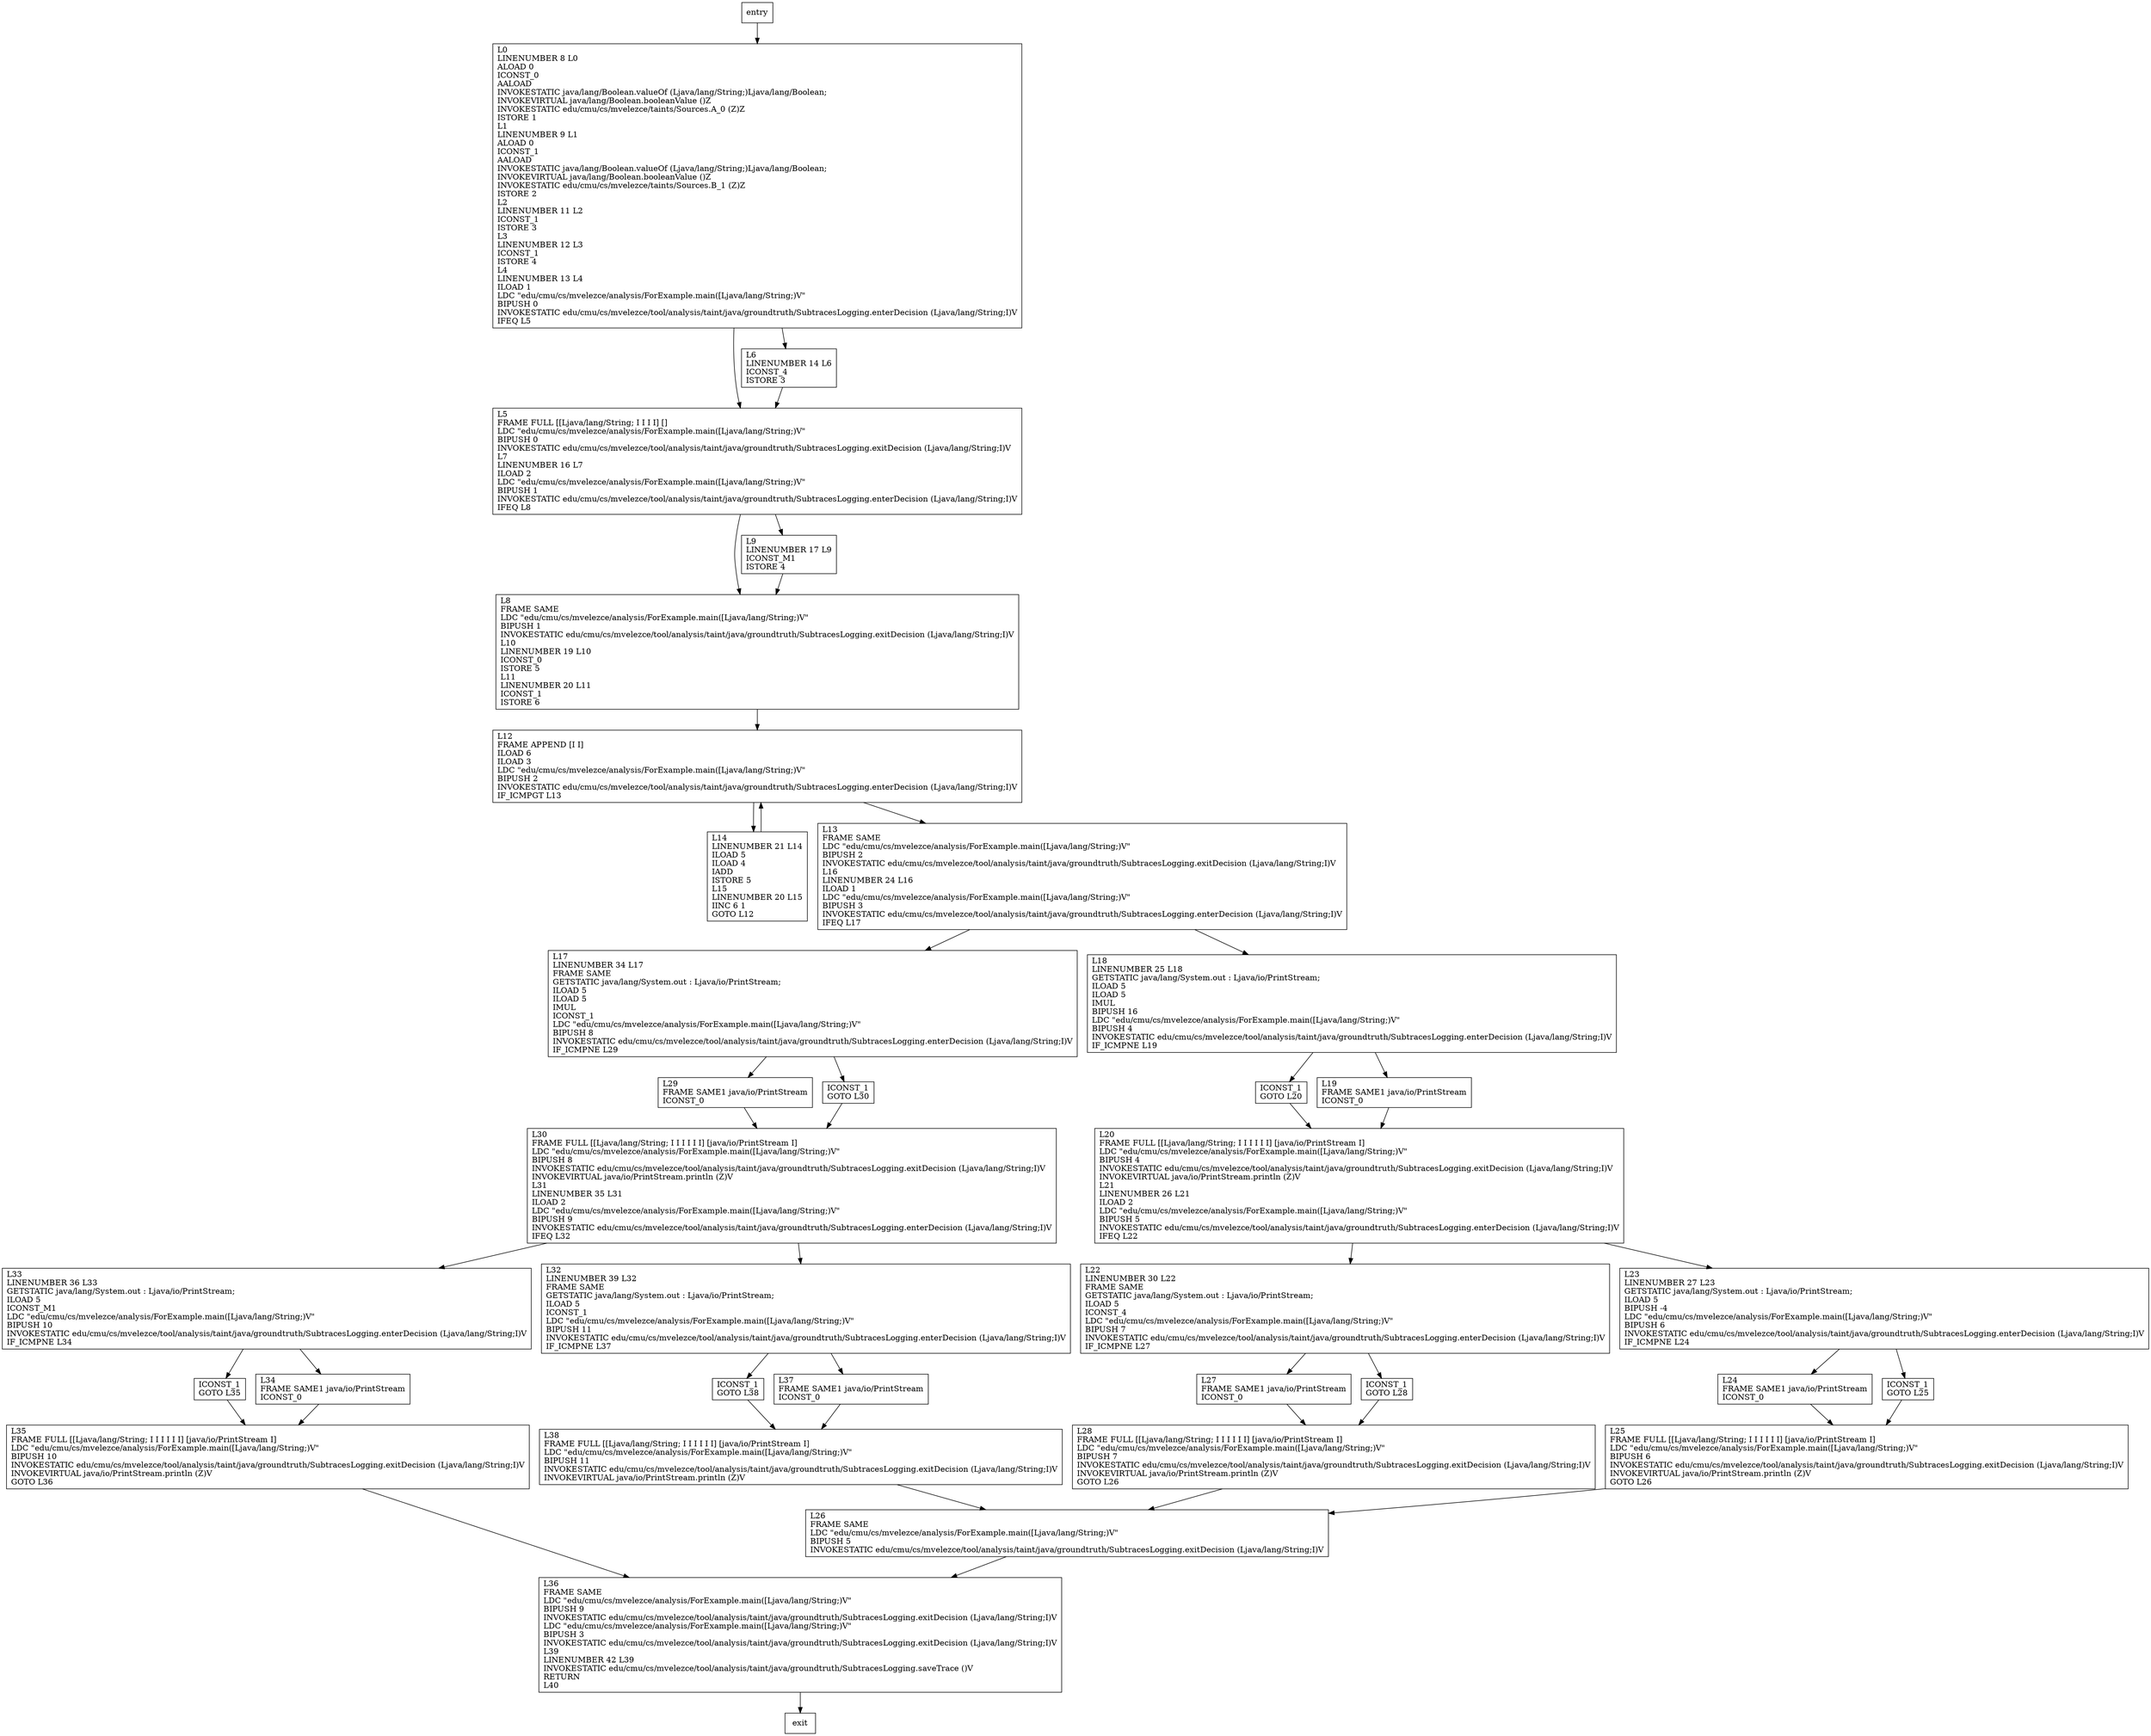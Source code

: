 digraph main {
node [shape=record];
77780590 [label="ICONST_1\lGOTO L20\l"];
979620424 [label="ICONST_1\lGOTO L35\l"];
308998656 [label="L24\lFRAME SAME1 java/io/PrintStream\lICONST_0\l"];
2132798551 [label="L14\lLINENUMBER 21 L14\lILOAD 5\lILOAD 4\lIADD\lISTORE 5\lL15\lLINENUMBER 20 L15\lIINC 6 1\lGOTO L12\l"];
717874492 [label="L29\lFRAME SAME1 java/io/PrintStream\lICONST_0\l"];
81788921 [label="L19\lFRAME SAME1 java/io/PrintStream\lICONST_0\l"];
1425445649 [label="L27\lFRAME SAME1 java/io/PrintStream\lICONST_0\l"];
2006168925 [label="ICONST_1\lGOTO L30\l"];
570434649 [label="L8\lFRAME SAME\lLDC \"edu/cmu/cs/mvelezce/analysis/ForExample.main([Ljava/lang/String;)V\"\lBIPUSH 1\lINVOKESTATIC edu/cmu/cs/mvelezce/tool/analysis/taint/java/groundtruth/SubtracesLogging.exitDecision (Ljava/lang/String;I)V\lL10\lLINENUMBER 19 L10\lICONST_0\lISTORE 5\lL11\lLINENUMBER 20 L11\lICONST_1\lISTORE 6\l"];
1283050069 [label="L34\lFRAME SAME1 java/io/PrintStream\lICONST_0\l"];
1233871134 [label="ICONST_1\lGOTO L38\l"];
1263973655 [label="L26\lFRAME SAME\lLDC \"edu/cmu/cs/mvelezce/analysis/ForExample.main([Ljava/lang/String;)V\"\lBIPUSH 5\lINVOKESTATIC edu/cmu/cs/mvelezce/tool/analysis/taint/java/groundtruth/SubtracesLogging.exitDecision (Ljava/lang/String;I)V\l"];
499774893 [label="L17\lLINENUMBER 34 L17\lFRAME SAME\lGETSTATIC java/lang/System.out : Ljava/io/PrintStream;\lILOAD 5\lILOAD 5\lIMUL\lICONST_1\lLDC \"edu/cmu/cs/mvelezce/analysis/ForExample.main([Ljava/lang/String;)V\"\lBIPUSH 8\lINVOKESTATIC edu/cmu/cs/mvelezce/tool/analysis/taint/java/groundtruth/SubtracesLogging.enterDecision (Ljava/lang/String;I)V\lIF_ICMPNE L29\l"];
696007235 [label="L32\lLINENUMBER 39 L32\lFRAME SAME\lGETSTATIC java/lang/System.out : Ljava/io/PrintStream;\lILOAD 5\lICONST_1\lLDC \"edu/cmu/cs/mvelezce/analysis/ForExample.main([Ljava/lang/String;)V\"\lBIPUSH 11\lINVOKESTATIC edu/cmu/cs/mvelezce/tool/analysis/taint/java/groundtruth/SubtracesLogging.enterDecision (Ljava/lang/String;I)V\lIF_ICMPNE L37\l"];
1843272693 [label="L38\lFRAME FULL [[Ljava/lang/String; I I I I I I] [java/io/PrintStream I]\lLDC \"edu/cmu/cs/mvelezce/analysis/ForExample.main([Ljava/lang/String;)V\"\lBIPUSH 11\lINVOKESTATIC edu/cmu/cs/mvelezce/tool/analysis/taint/java/groundtruth/SubtracesLogging.exitDecision (Ljava/lang/String;I)V\lINVOKEVIRTUAL java/io/PrintStream.println (Z)V\l"];
1773267192 [label="L22\lLINENUMBER 30 L22\lFRAME SAME\lGETSTATIC java/lang/System.out : Ljava/io/PrintStream;\lILOAD 5\lICONST_4\lLDC \"edu/cmu/cs/mvelezce/analysis/ForExample.main([Ljava/lang/String;)V\"\lBIPUSH 7\lINVOKESTATIC edu/cmu/cs/mvelezce/tool/analysis/taint/java/groundtruth/SubtracesLogging.enterDecision (Ljava/lang/String;I)V\lIF_ICMPNE L27\l"];
298424794 [label="ICONST_1\lGOTO L28\l"];
2010733041 [label="L25\lFRAME FULL [[Ljava/lang/String; I I I I I I] [java/io/PrintStream I]\lLDC \"edu/cmu/cs/mvelezce/analysis/ForExample.main([Ljava/lang/String;)V\"\lBIPUSH 6\lINVOKESTATIC edu/cmu/cs/mvelezce/tool/analysis/taint/java/groundtruth/SubtracesLogging.exitDecision (Ljava/lang/String;I)V\lINVOKEVIRTUAL java/io/PrintStream.println (Z)V\lGOTO L26\l"];
568787640 [label="L13\lFRAME SAME\lLDC \"edu/cmu/cs/mvelezce/analysis/ForExample.main([Ljava/lang/String;)V\"\lBIPUSH 2\lINVOKESTATIC edu/cmu/cs/mvelezce/tool/analysis/taint/java/groundtruth/SubtracesLogging.exitDecision (Ljava/lang/String;I)V\lL16\lLINENUMBER 24 L16\lILOAD 1\lLDC \"edu/cmu/cs/mvelezce/analysis/ForExample.main([Ljava/lang/String;)V\"\lBIPUSH 3\lINVOKESTATIC edu/cmu/cs/mvelezce/tool/analysis/taint/java/groundtruth/SubtracesLogging.enterDecision (Ljava/lang/String;I)V\lIFEQ L17\l"];
1127171622 [label="L33\lLINENUMBER 36 L33\lGETSTATIC java/lang/System.out : Ljava/io/PrintStream;\lILOAD 5\lICONST_M1\lLDC \"edu/cmu/cs/mvelezce/analysis/ForExample.main([Ljava/lang/String;)V\"\lBIPUSH 10\lINVOKESTATIC edu/cmu/cs/mvelezce/tool/analysis/taint/java/groundtruth/SubtracesLogging.enterDecision (Ljava/lang/String;I)V\lIF_ICMPNE L34\l"];
1731036016 [label="L5\lFRAME FULL [[Ljava/lang/String; I I I I] []\lLDC \"edu/cmu/cs/mvelezce/analysis/ForExample.main([Ljava/lang/String;)V\"\lBIPUSH 0\lINVOKESTATIC edu/cmu/cs/mvelezce/tool/analysis/taint/java/groundtruth/SubtracesLogging.exitDecision (Ljava/lang/String;I)V\lL7\lLINENUMBER 16 L7\lILOAD 2\lLDC \"edu/cmu/cs/mvelezce/analysis/ForExample.main([Ljava/lang/String;)V\"\lBIPUSH 1\lINVOKESTATIC edu/cmu/cs/mvelezce/tool/analysis/taint/java/groundtruth/SubtracesLogging.enterDecision (Ljava/lang/String;I)V\lIFEQ L8\l"];
1254589807 [label="L30\lFRAME FULL [[Ljava/lang/String; I I I I I I] [java/io/PrintStream I]\lLDC \"edu/cmu/cs/mvelezce/analysis/ForExample.main([Ljava/lang/String;)V\"\lBIPUSH 8\lINVOKESTATIC edu/cmu/cs/mvelezce/tool/analysis/taint/java/groundtruth/SubtracesLogging.exitDecision (Ljava/lang/String;I)V\lINVOKEVIRTUAL java/io/PrintStream.println (Z)V\lL31\lLINENUMBER 35 L31\lILOAD 2\lLDC \"edu/cmu/cs/mvelezce/analysis/ForExample.main([Ljava/lang/String;)V\"\lBIPUSH 9\lINVOKESTATIC edu/cmu/cs/mvelezce/tool/analysis/taint/java/groundtruth/SubtracesLogging.enterDecision (Ljava/lang/String;I)V\lIFEQ L32\l"];
320043061 [label="L6\lLINENUMBER 14 L6\lICONST_4\lISTORE 3\l"];
700253546 [label="L12\lFRAME APPEND [I I]\lILOAD 6\lILOAD 3\lLDC \"edu/cmu/cs/mvelezce/analysis/ForExample.main([Ljava/lang/String;)V\"\lBIPUSH 2\lINVOKESTATIC edu/cmu/cs/mvelezce/tool/analysis/taint/java/groundtruth/SubtracesLogging.enterDecision (Ljava/lang/String;I)V\lIF_ICMPGT L13\l"];
688176214 [label="L20\lFRAME FULL [[Ljava/lang/String; I I I I I I] [java/io/PrintStream I]\lLDC \"edu/cmu/cs/mvelezce/analysis/ForExample.main([Ljava/lang/String;)V\"\lBIPUSH 4\lINVOKESTATIC edu/cmu/cs/mvelezce/tool/analysis/taint/java/groundtruth/SubtracesLogging.exitDecision (Ljava/lang/String;I)V\lINVOKEVIRTUAL java/io/PrintStream.println (Z)V\lL21\lLINENUMBER 26 L21\lILOAD 2\lLDC \"edu/cmu/cs/mvelezce/analysis/ForExample.main([Ljava/lang/String;)V\"\lBIPUSH 5\lINVOKESTATIC edu/cmu/cs/mvelezce/tool/analysis/taint/java/groundtruth/SubtracesLogging.enterDecision (Ljava/lang/String;I)V\lIFEQ L22\l"];
1553874177 [label="L18\lLINENUMBER 25 L18\lGETSTATIC java/lang/System.out : Ljava/io/PrintStream;\lILOAD 5\lILOAD 5\lIMUL\lBIPUSH 16\lLDC \"edu/cmu/cs/mvelezce/analysis/ForExample.main([Ljava/lang/String;)V\"\lBIPUSH 4\lINVOKESTATIC edu/cmu/cs/mvelezce/tool/analysis/taint/java/groundtruth/SubtracesLogging.enterDecision (Ljava/lang/String;I)V\lIF_ICMPNE L19\l"];
63221076 [label="L35\lFRAME FULL [[Ljava/lang/String; I I I I I I] [java/io/PrintStream I]\lLDC \"edu/cmu/cs/mvelezce/analysis/ForExample.main([Ljava/lang/String;)V\"\lBIPUSH 10\lINVOKESTATIC edu/cmu/cs/mvelezce/tool/analysis/taint/java/groundtruth/SubtracesLogging.exitDecision (Ljava/lang/String;I)V\lINVOKEVIRTUAL java/io/PrintStream.println (Z)V\lGOTO L36\l"];
287628665 [label="L36\lFRAME SAME\lLDC \"edu/cmu/cs/mvelezce/analysis/ForExample.main([Ljava/lang/String;)V\"\lBIPUSH 9\lINVOKESTATIC edu/cmu/cs/mvelezce/tool/analysis/taint/java/groundtruth/SubtracesLogging.exitDecision (Ljava/lang/String;I)V\lLDC \"edu/cmu/cs/mvelezce/analysis/ForExample.main([Ljava/lang/String;)V\"\lBIPUSH 3\lINVOKESTATIC edu/cmu/cs/mvelezce/tool/analysis/taint/java/groundtruth/SubtracesLogging.exitDecision (Ljava/lang/String;I)V\lL39\lLINENUMBER 42 L39\lINVOKESTATIC edu/cmu/cs/mvelezce/tool/analysis/taint/java/groundtruth/SubtracesLogging.saveTrace ()V\lRETURN\lL40\l"];
1260527949 [label="L37\lFRAME SAME1 java/io/PrintStream\lICONST_0\l"];
1253600042 [label="L28\lFRAME FULL [[Ljava/lang/String; I I I I I I] [java/io/PrintStream I]\lLDC \"edu/cmu/cs/mvelezce/analysis/ForExample.main([Ljava/lang/String;)V\"\lBIPUSH 7\lINVOKESTATIC edu/cmu/cs/mvelezce/tool/analysis/taint/java/groundtruth/SubtracesLogging.exitDecision (Ljava/lang/String;I)V\lINVOKEVIRTUAL java/io/PrintStream.println (Z)V\lGOTO L26\l"];
106784320 [label="L0\lLINENUMBER 8 L0\lALOAD 0\lICONST_0\lAALOAD\lINVOKESTATIC java/lang/Boolean.valueOf (Ljava/lang/String;)Ljava/lang/Boolean;\lINVOKEVIRTUAL java/lang/Boolean.booleanValue ()Z\lINVOKESTATIC edu/cmu/cs/mvelezce/taints/Sources.A_0 (Z)Z\lISTORE 1\lL1\lLINENUMBER 9 L1\lALOAD 0\lICONST_1\lAALOAD\lINVOKESTATIC java/lang/Boolean.valueOf (Ljava/lang/String;)Ljava/lang/Boolean;\lINVOKEVIRTUAL java/lang/Boolean.booleanValue ()Z\lINVOKESTATIC edu/cmu/cs/mvelezce/taints/Sources.B_1 (Z)Z\lISTORE 2\lL2\lLINENUMBER 11 L2\lICONST_1\lISTORE 3\lL3\lLINENUMBER 12 L3\lICONST_1\lISTORE 4\lL4\lLINENUMBER 13 L4\lILOAD 1\lLDC \"edu/cmu/cs/mvelezce/analysis/ForExample.main([Ljava/lang/String;)V\"\lBIPUSH 0\lINVOKESTATIC edu/cmu/cs/mvelezce/tool/analysis/taint/java/groundtruth/SubtracesLogging.enterDecision (Ljava/lang/String;I)V\lIFEQ L5\l"];
1333929103 [label="L9\lLINENUMBER 17 L9\lICONST_M1\lISTORE 4\l"];
2075283526 [label="L23\lLINENUMBER 27 L23\lGETSTATIC java/lang/System.out : Ljava/io/PrintStream;\lILOAD 5\lBIPUSH -4\lLDC \"edu/cmu/cs/mvelezce/analysis/ForExample.main([Ljava/lang/String;)V\"\lBIPUSH 6\lINVOKESTATIC edu/cmu/cs/mvelezce/tool/analysis/taint/java/groundtruth/SubtracesLogging.enterDecision (Ljava/lang/String;I)V\lIF_ICMPNE L24\l"];
503319063 [label="ICONST_1\lGOTO L25\l"];
entry;
exit;
77780590 -> 688176214;
979620424 -> 63221076;
308998656 -> 2010733041;
2132798551 -> 700253546;
717874492 -> 1254589807;
81788921 -> 688176214;
1425445649 -> 1253600042;
2006168925 -> 1254589807;
570434649 -> 700253546;
1283050069 -> 63221076;
1233871134 -> 1843272693;
1263973655 -> 287628665;
499774893 -> 717874492;
499774893 -> 2006168925;
696007235 -> 1233871134;
696007235 -> 1260527949;
1843272693 -> 1263973655;
1773267192 -> 1425445649;
1773267192 -> 298424794;
298424794 -> 1253600042;
2010733041 -> 1263973655;
568787640 -> 499774893;
568787640 -> 1553874177;
1127171622 -> 979620424;
1127171622 -> 1283050069;
1731036016 -> 570434649;
1731036016 -> 1333929103;
1254589807 -> 1127171622;
1254589807 -> 696007235;
320043061 -> 1731036016;
entry -> 106784320;
700253546 -> 568787640;
700253546 -> 2132798551;
688176214 -> 1773267192;
688176214 -> 2075283526;
1553874177 -> 77780590;
1553874177 -> 81788921;
63221076 -> 287628665;
287628665 -> exit;
1260527949 -> 1843272693;
1253600042 -> 1263973655;
106784320 -> 1731036016;
106784320 -> 320043061;
1333929103 -> 570434649;
2075283526 -> 308998656;
2075283526 -> 503319063;
503319063 -> 2010733041;
}
